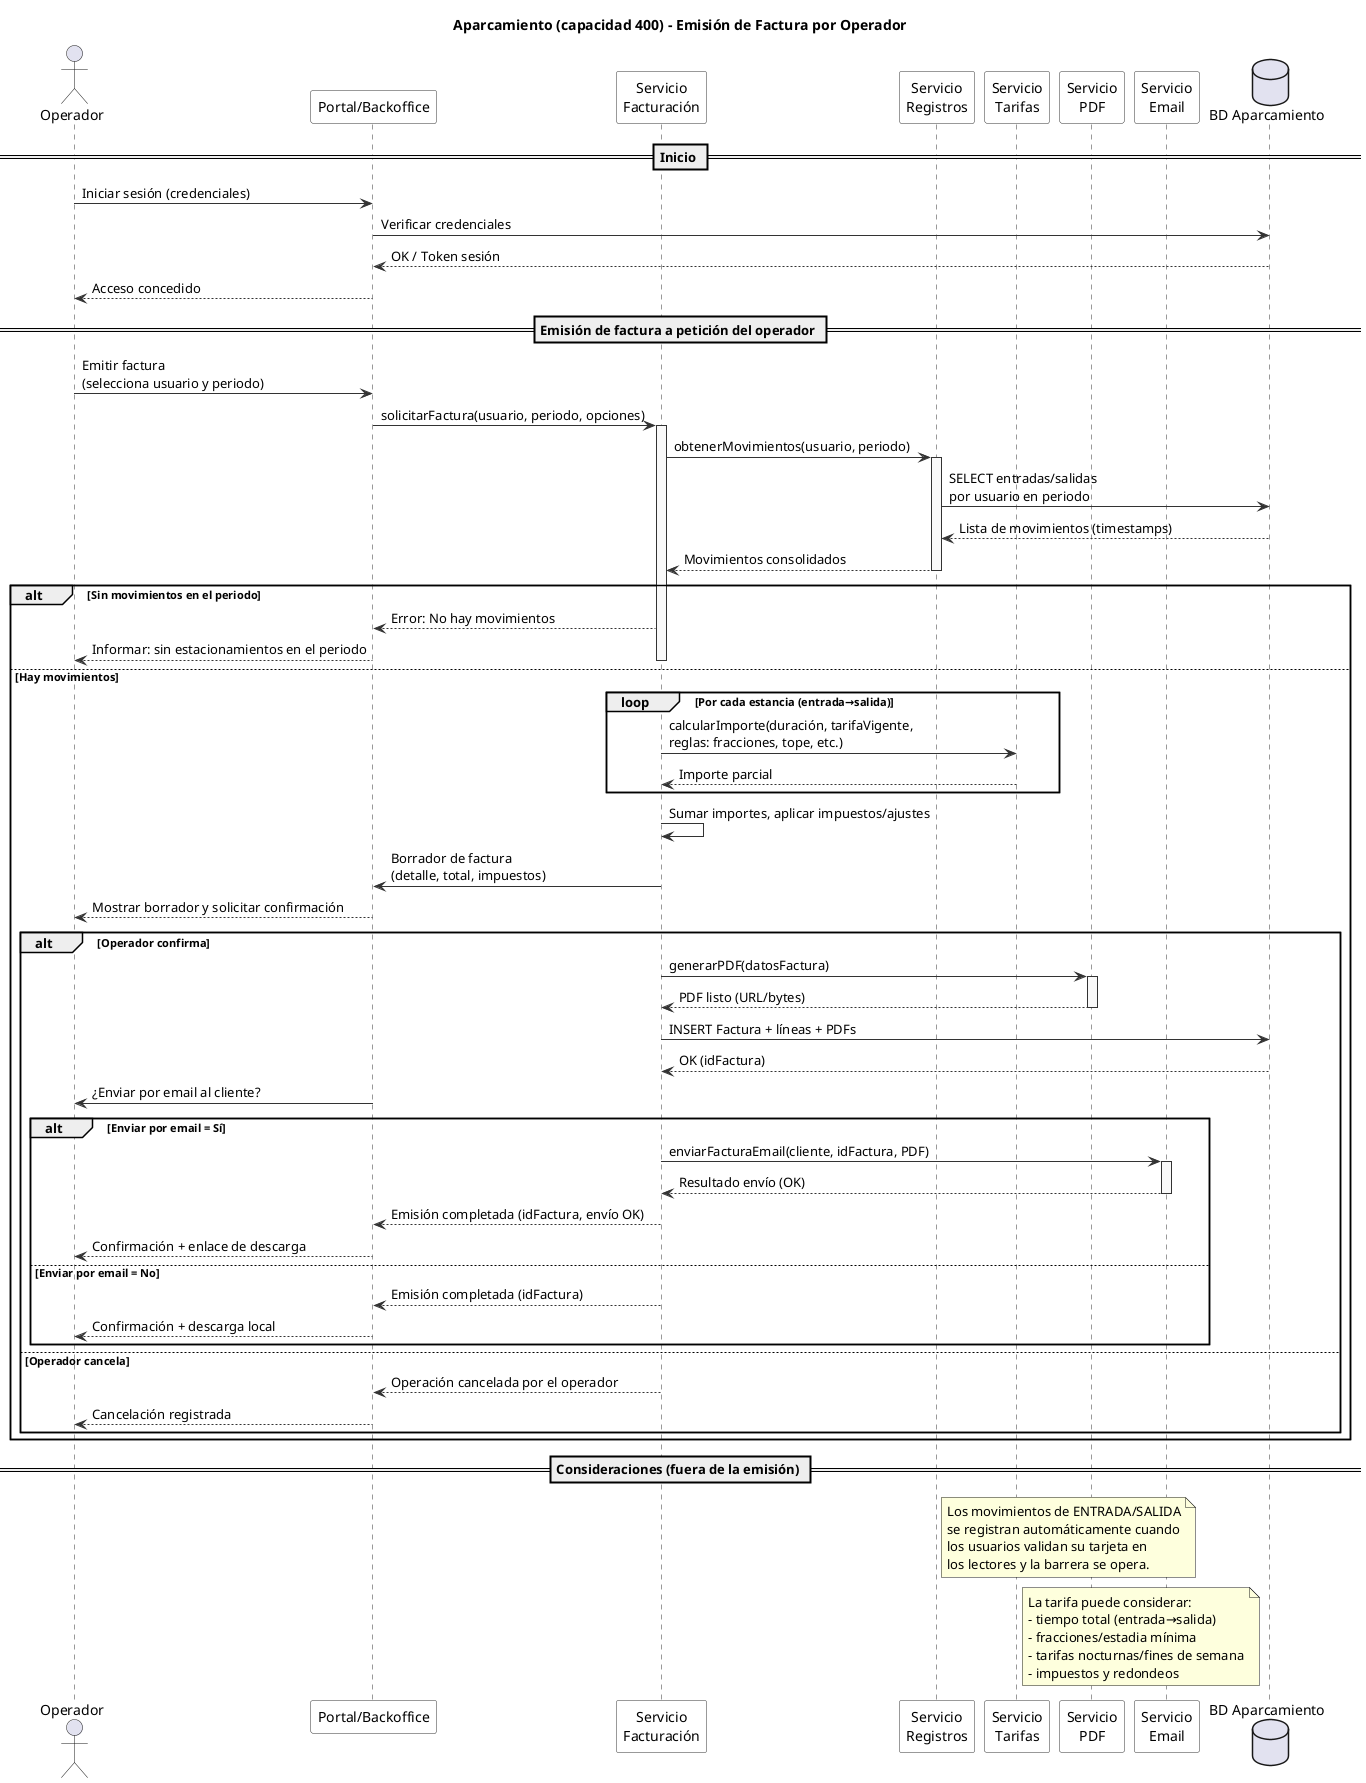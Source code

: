 @startuml
title Aparcamiento (capacidad 400) - Emisión de Factura por Operador

skinparam sequence {
  ArrowColor #333333
  LifeLineBorderColor #333333
  LifeLineBackgroundColor #F9F9F9
  ParticipantBorderColor #333333
  ParticipantBackgroundColor #FFFFFF
}
skinparam shadowing false

actor Operador as OP
participant "Portal/Backoffice" as UI
participant "Servicio\nFacturación" as FACT
participant "Servicio\nRegistros" as REG
participant "Servicio\nTarifas" as TAR
participant "Servicio\nPDF" as PDF
participant "Servicio\nEmail" as MAIL
database "BD Aparcamiento" as DB

== Inicio ==
OP -> UI : Iniciar sesión (credenciales)
UI -> DB : Verificar credenciales
DB --> UI : OK / Token sesión
UI --> OP : Acceso concedido

== Emisión de factura a petición del operador ==
OP -> UI : Emitir factura\n(selecciona usuario y periodo)
UI -> FACT : solicitarFactura(usuario, periodo, opciones)

activate FACT
FACT -> REG : obtenerMovimientos(usuario, periodo)
activate REG
REG -> DB : SELECT entradas/salidas\npor usuario en periodo
DB --> REG : Lista de movimientos (timestamps)
REG --> FACT : Movimientos consolidados
deactivate REG

alt Sin movimientos en el periodo
  FACT --> UI : Error: No hay movimientos
  UI --> OP : Informar: sin estacionamientos en el periodo
  deactivate FACT
else Hay movimientos
  loop Por cada estancia (entrada→salida)
    FACT -> TAR : calcularImporte(duración, tarifaVigente,\nreglas: fracciones, tope, etc.)
    TAR --> FACT : Importe parcial
  end
  FACT -> FACT : Sumar importes, aplicar impuestos/ajustes
  FACT -> UI : Borrador de factura\n(detalle, total, impuestos)
  UI --> OP : Mostrar borrador y solicitar confirmación

  alt Operador confirma
    FACT -> PDF : generarPDF(datosFactura)
    activate PDF
    PDF --> FACT : PDF listo (URL/bytes)
    deactivate PDF

    FACT -> DB : INSERT Factura + líneas + PDFs
    DB --> FACT : OK (idFactura)

    UI -> OP : ¿Enviar por email al cliente?
    alt Enviar por email = Sí
      FACT -> MAIL : enviarFacturaEmail(cliente, idFactura, PDF)
      activate MAIL
      MAIL --> FACT : Resultado envío (OK)
      deactivate MAIL
      FACT --> UI : Emisión completada (idFactura, envío OK)
      UI --> OP : Confirmación + enlace de descarga
    else Enviar por email = No
      FACT --> UI : Emisión completada (idFactura)
      UI --> OP : Confirmación + descarga local
    end
    deactivate FACT
  else Operador cancela
    FACT --> UI : Operación cancelada por el operador
    UI --> OP : Cancelación registrada
    deactivate FACT
  end
end

== Consideraciones (fuera de la emisión) ==
note right of REG
Los movimientos de ENTRADA/SALIDA
se registran automáticamente cuando
los usuarios validan su tarjeta en
los lectores y la barrera se opera.
end note

note right of TAR
La tarifa puede considerar:
- tiempo total (entrada→salida)
- fracciones/estadia mínima
- tarifas nocturnas/fines de semana
- impuestos y redondeos
end note

@enduml
